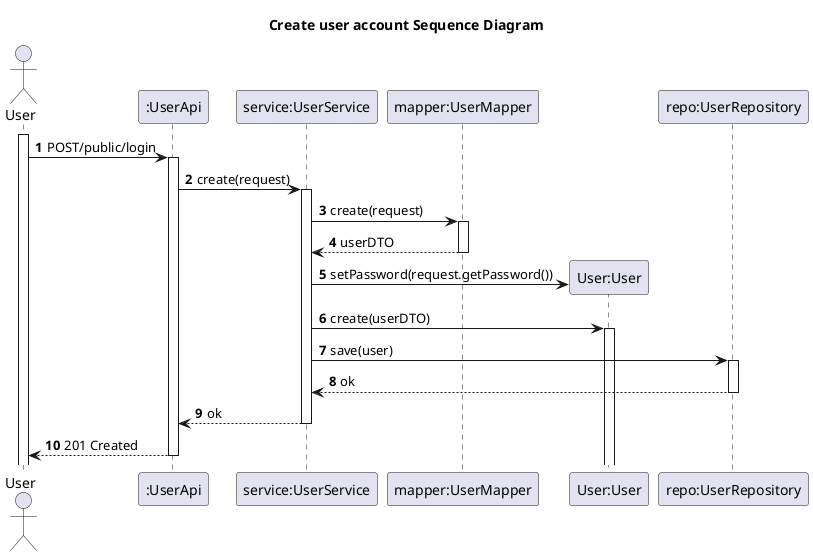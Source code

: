 @startuml
'https://plantuml.com/sequence-diagram

title Create user account Sequence Diagram

autoactivate on
autonumber

actor "User" as User
participant ":UserApi" as Ctrl
participant "service:UserService" as UserService
participant "mapper:UserMapper" as UserMapper
participant "User:User" as userProfile
participant "repo:UserRepository" as UserRepo

activate User

User -> Ctrl: POST/public/login
Ctrl -> UserService: create(request)
UserService -> UserMapper: create(request)
UserMapper --> UserService: userDTO
UserService -> userProfile**: setPassword(request.getPassword())
UserService -> userProfile: create(userDTO)
UserService -> UserRepo: save(user)
UserRepo --> UserService: ok
UserService --> Ctrl: ok
Ctrl --> User: 201 Created

@enduml
